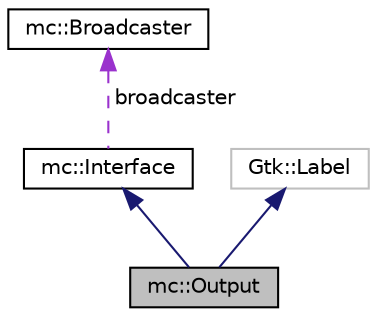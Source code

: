 digraph "mc::Output"
{
  edge [fontname="Helvetica",fontsize="10",labelfontname="Helvetica",labelfontsize="10"];
  node [fontname="Helvetica",fontsize="10",shape=record];
  Node1 [label="mc::Output",height=0.2,width=0.4,color="black", fillcolor="grey75", style="filled", fontcolor="black"];
  Node2 -> Node1 [dir="back",color="midnightblue",fontsize="10",style="solid",fontname="Helvetica"];
  Node2 [label="mc::Interface",height=0.2,width=0.4,color="black", fillcolor="white", style="filled",URL="$classmc_1_1Interface.html"];
  Node3 -> Node2 [dir="back",color="darkorchid3",fontsize="10",style="dashed",label=" broadcaster" ,fontname="Helvetica"];
  Node3 [label="mc::Broadcaster",height=0.2,width=0.4,color="black", fillcolor="white", style="filled",URL="$classmc_1_1Broadcaster.html"];
  Node4 -> Node1 [dir="back",color="midnightblue",fontsize="10",style="solid",fontname="Helvetica"];
  Node4 [label="Gtk::Label",height=0.2,width=0.4,color="grey75", fillcolor="white", style="filled"];
}
